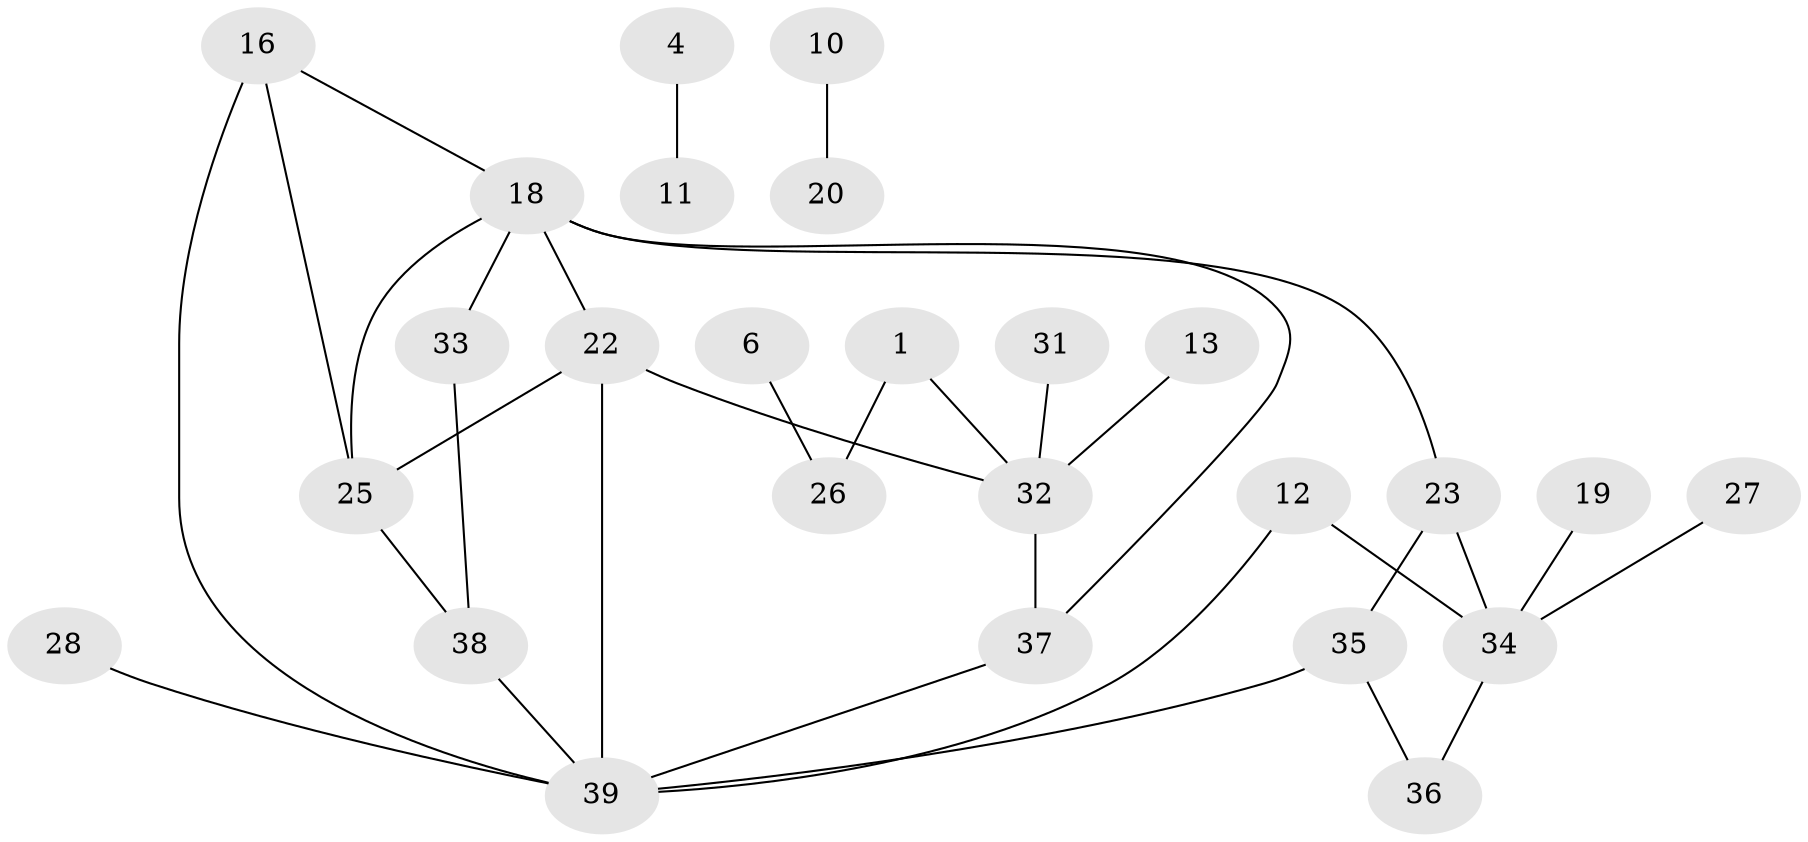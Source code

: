 // original degree distribution, {2: 0.2692307692307692, 3: 0.19230769230769232, 0: 0.1282051282051282, 1: 0.2948717948717949, 4: 0.07692307692307693, 5: 0.02564102564102564, 6: 0.01282051282051282}
// Generated by graph-tools (version 1.1) at 2025/49/03/09/25 03:49:10]
// undirected, 26 vertices, 33 edges
graph export_dot {
graph [start="1"]
  node [color=gray90,style=filled];
  1;
  4;
  6;
  10;
  11;
  12;
  13;
  16;
  18;
  19;
  20;
  22;
  23;
  25;
  26;
  27;
  28;
  31;
  32;
  33;
  34;
  35;
  36;
  37;
  38;
  39;
  1 -- 26 [weight=1.0];
  1 -- 32 [weight=1.0];
  4 -- 11 [weight=1.0];
  6 -- 26 [weight=1.0];
  10 -- 20 [weight=1.0];
  12 -- 34 [weight=1.0];
  12 -- 39 [weight=1.0];
  13 -- 32 [weight=1.0];
  16 -- 18 [weight=1.0];
  16 -- 25 [weight=1.0];
  16 -- 39 [weight=1.0];
  18 -- 22 [weight=1.0];
  18 -- 23 [weight=1.0];
  18 -- 25 [weight=1.0];
  18 -- 33 [weight=1.0];
  18 -- 37 [weight=1.0];
  19 -- 34 [weight=1.0];
  22 -- 25 [weight=2.0];
  22 -- 32 [weight=1.0];
  22 -- 39 [weight=1.0];
  23 -- 34 [weight=1.0];
  23 -- 35 [weight=1.0];
  25 -- 38 [weight=1.0];
  27 -- 34 [weight=1.0];
  28 -- 39 [weight=1.0];
  31 -- 32 [weight=1.0];
  32 -- 37 [weight=1.0];
  33 -- 38 [weight=1.0];
  34 -- 36 [weight=1.0];
  35 -- 36 [weight=1.0];
  35 -- 39 [weight=1.0];
  37 -- 39 [weight=1.0];
  38 -- 39 [weight=1.0];
}
